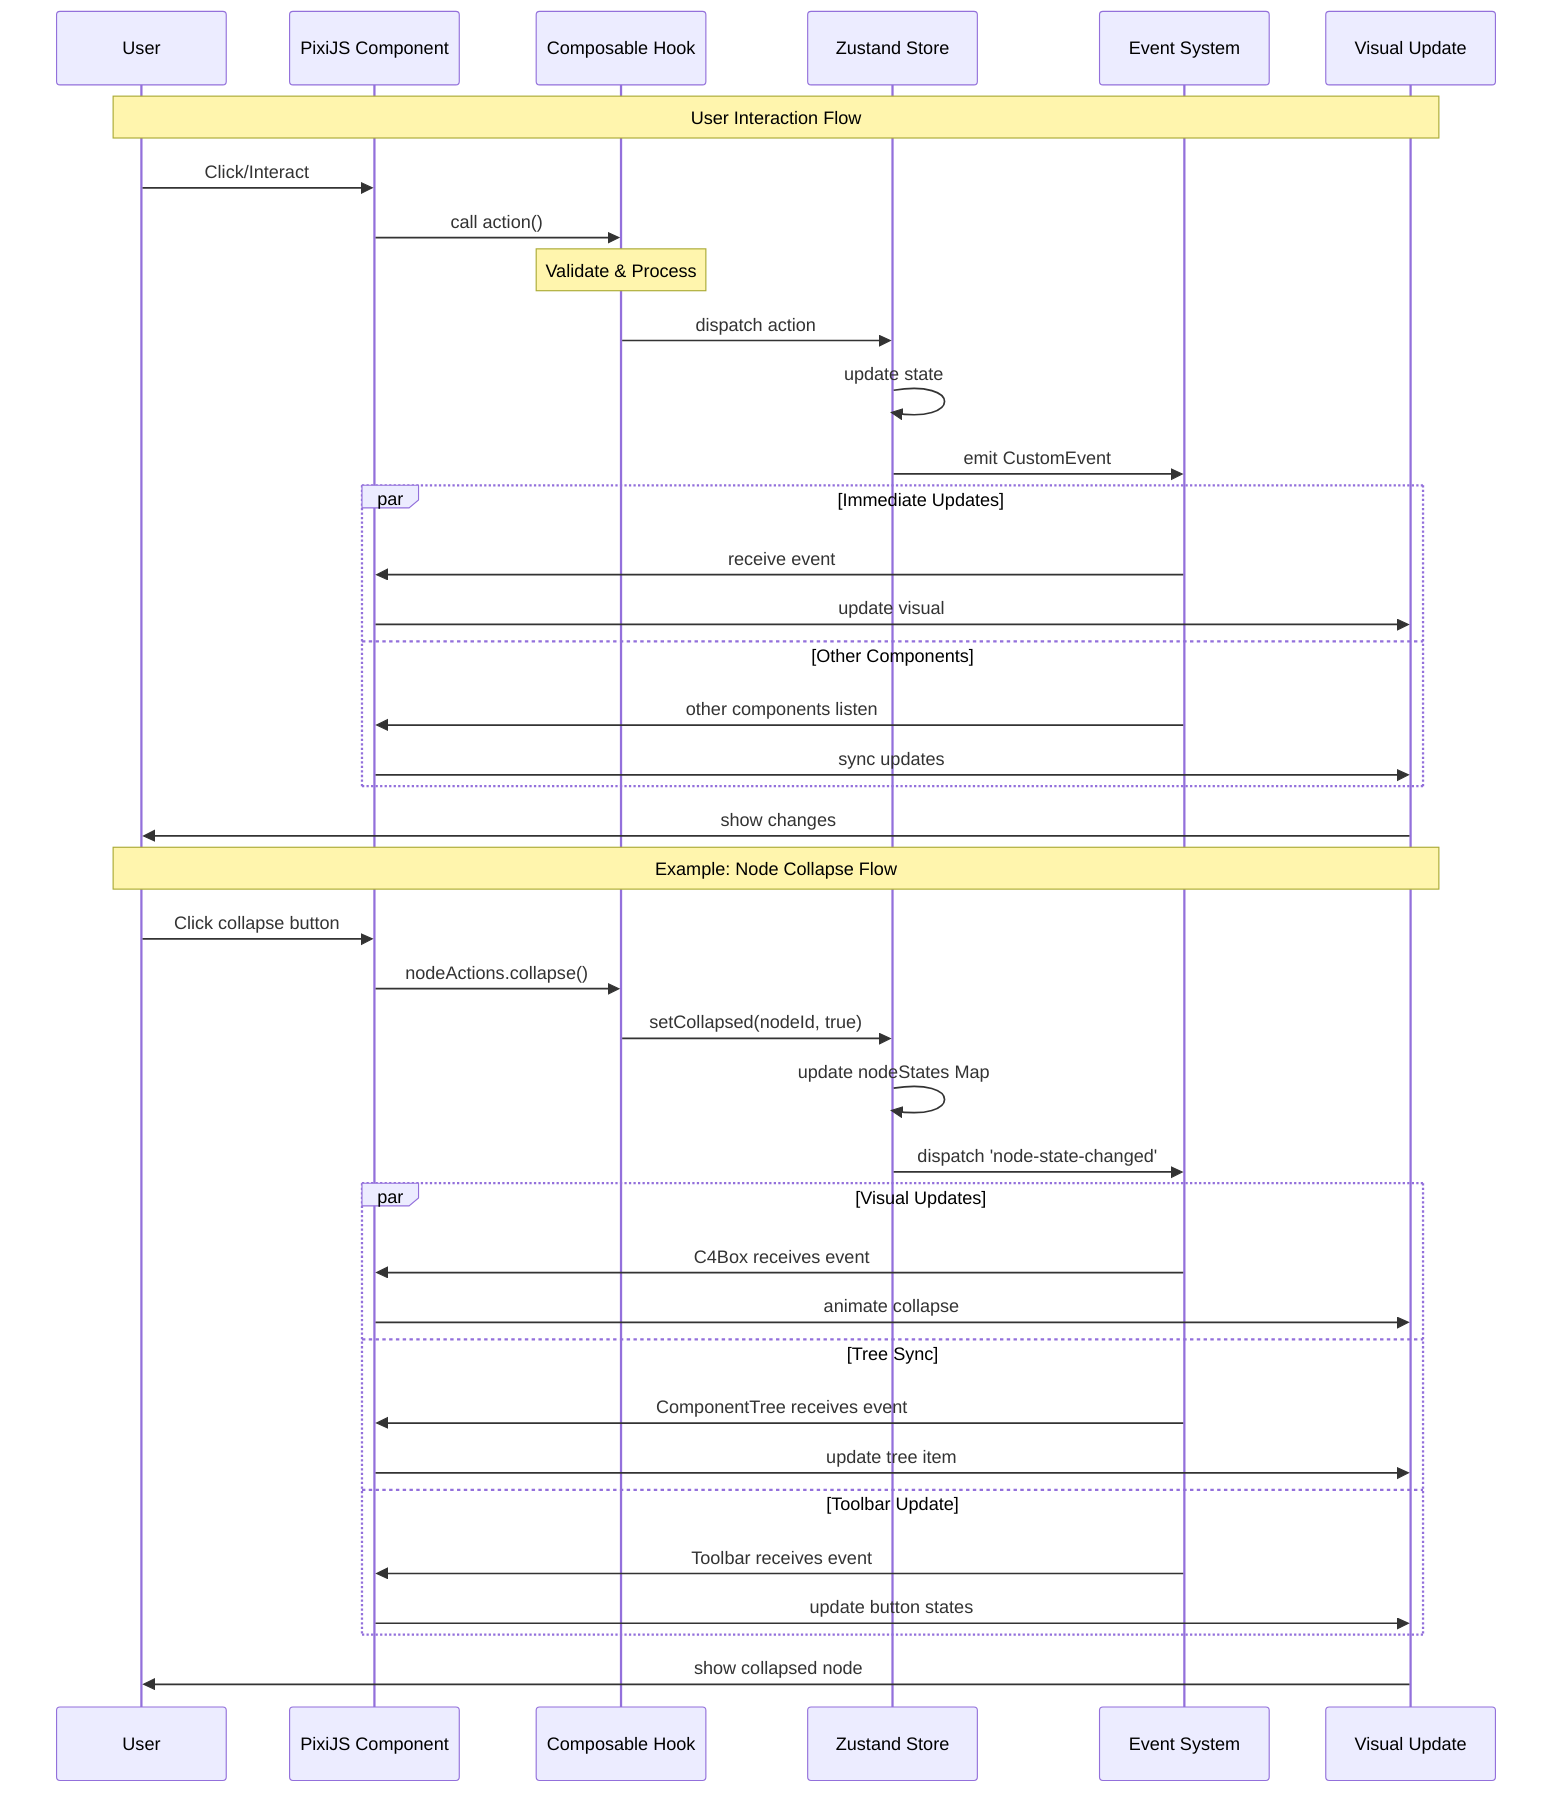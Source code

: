 sequenceDiagram
    participant User
    participant Component as PixiJS Component
    participant Composable as Composable Hook
    participant Store as Zustand Store
    participant Event as Event System
    participant UI as Visual Update
    
    Note over User,UI: User Interaction Flow
    
    User->>Component: Click/Interact
    Component->>Composable: call action()
    
    Note over Composable: Validate & Process
    Composable->>Store: dispatch action
    
    Store->>Store: update state
    Store->>Event: emit CustomEvent
    
    par Immediate Updates
        Event->>Component: receive event
        Component->>UI: update visual
    and Other Components
        Event->>Component: other components listen
        Component->>UI: sync updates
    end
    
    UI->>User: show changes
    
    Note over User,UI: Example: Node Collapse Flow
    
    User->>Component: Click collapse button
    Component->>Composable: nodeActions.collapse()
    Composable->>Store: setCollapsed(nodeId, true)
    Store->>Store: update nodeStates Map
    Store->>Event: dispatch 'node-state-changed'
    
    par Visual Updates
        Event->>Component: C4Box receives event
        Component->>UI: animate collapse
    and Tree Sync
        Event->>Component: ComponentTree receives event  
        Component->>UI: update tree item
    and Toolbar Update
        Event->>Component: Toolbar receives event
        Component->>UI: update button states
    end
    
    UI->>User: show collapsed node